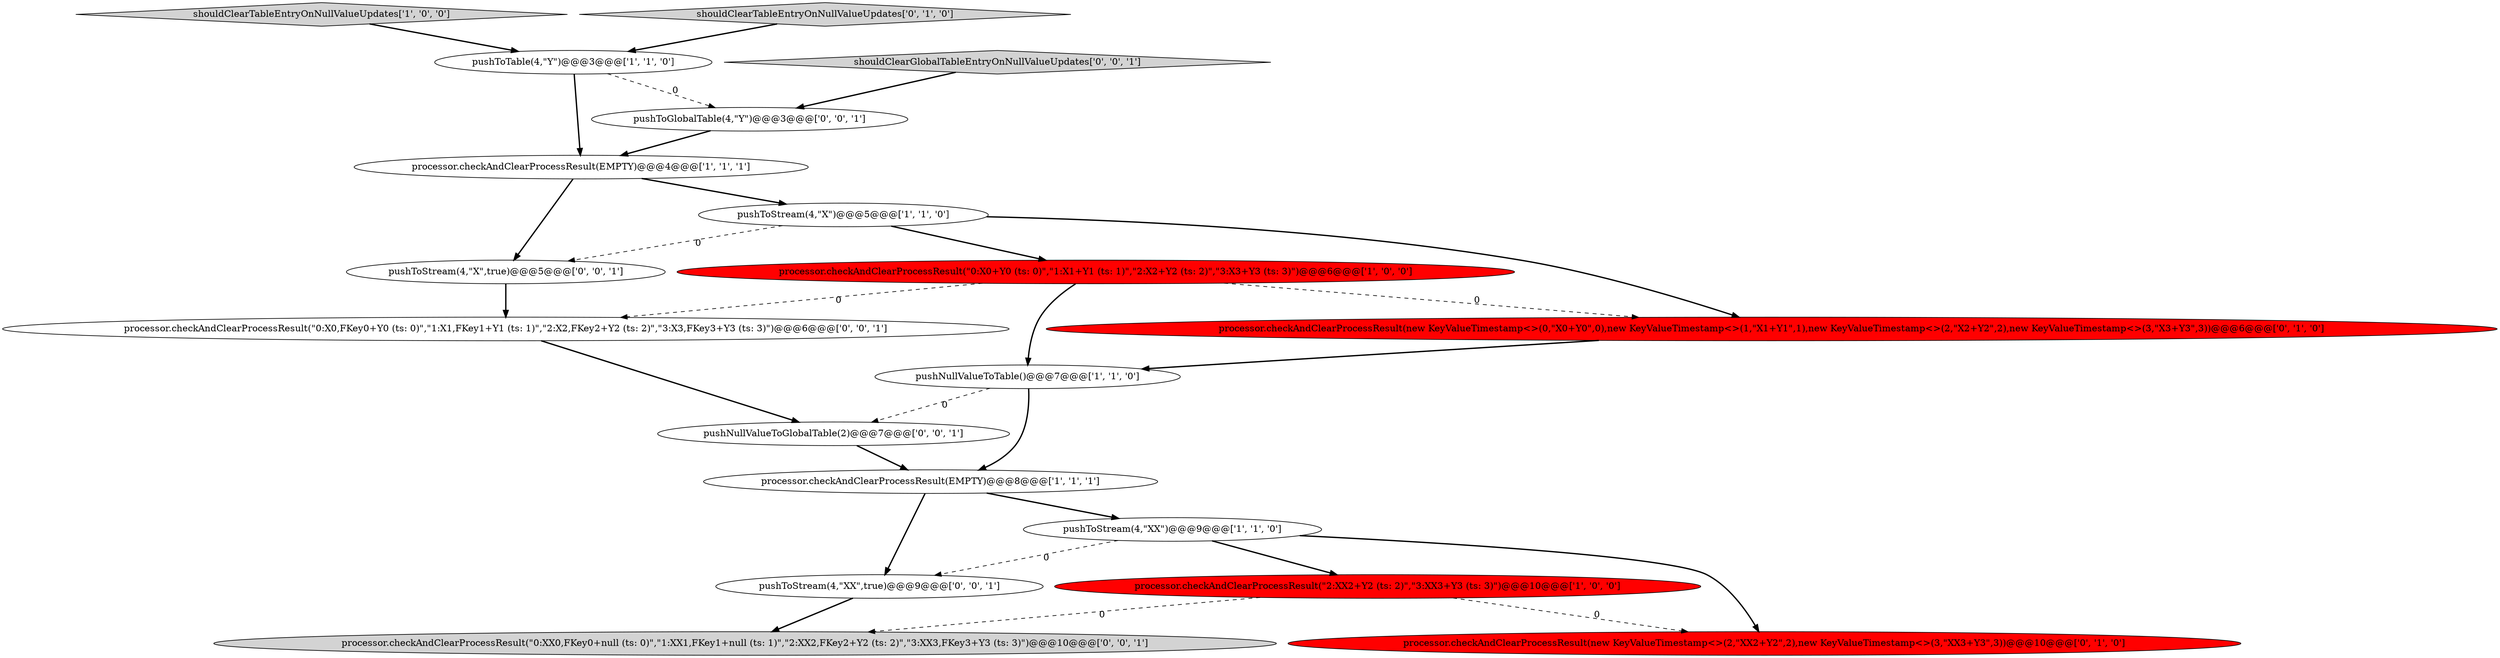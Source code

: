 digraph {
1 [style = filled, label = "pushToTable(4,\"Y\")@@@3@@@['1', '1', '0']", fillcolor = white, shape = ellipse image = "AAA0AAABBB1BBB"];
4 [style = filled, label = "pushToStream(4,\"XX\")@@@9@@@['1', '1', '0']", fillcolor = white, shape = ellipse image = "AAA0AAABBB1BBB"];
6 [style = filled, label = "processor.checkAndClearProcessResult(\"0:X0+Y0 (ts: 0)\",\"1:X1+Y1 (ts: 1)\",\"2:X2+Y2 (ts: 2)\",\"3:X3+Y3 (ts: 3)\")@@@6@@@['1', '0', '0']", fillcolor = red, shape = ellipse image = "AAA1AAABBB1BBB"];
13 [style = filled, label = "pushToStream(4,\"X\",true)@@@5@@@['0', '0', '1']", fillcolor = white, shape = ellipse image = "AAA0AAABBB3BBB"];
2 [style = filled, label = "processor.checkAndClearProcessResult(EMPTY)@@@8@@@['1', '1', '1']", fillcolor = white, shape = ellipse image = "AAA0AAABBB1BBB"];
3 [style = filled, label = "processor.checkAndClearProcessResult(EMPTY)@@@4@@@['1', '1', '1']", fillcolor = white, shape = ellipse image = "AAA0AAABBB1BBB"];
5 [style = filled, label = "pushToStream(4,\"X\")@@@5@@@['1', '1', '0']", fillcolor = white, shape = ellipse image = "AAA0AAABBB1BBB"];
7 [style = filled, label = "shouldClearTableEntryOnNullValueUpdates['1', '0', '0']", fillcolor = lightgray, shape = diamond image = "AAA0AAABBB1BBB"];
8 [style = filled, label = "pushNullValueToTable()@@@7@@@['1', '1', '0']", fillcolor = white, shape = ellipse image = "AAA0AAABBB1BBB"];
10 [style = filled, label = "processor.checkAndClearProcessResult(new KeyValueTimestamp<>(0,\"X0+Y0\",0),new KeyValueTimestamp<>(1,\"X1+Y1\",1),new KeyValueTimestamp<>(2,\"X2+Y2\",2),new KeyValueTimestamp<>(3,\"X3+Y3\",3))@@@6@@@['0', '1', '0']", fillcolor = red, shape = ellipse image = "AAA1AAABBB2BBB"];
15 [style = filled, label = "processor.checkAndClearProcessResult(\"0:XX0,FKey0+null (ts: 0)\",\"1:XX1,FKey1+null (ts: 1)\",\"2:XX2,FKey2+Y2 (ts: 2)\",\"3:XX3,FKey3+Y3 (ts: 3)\")@@@10@@@['0', '0', '1']", fillcolor = lightgray, shape = ellipse image = "AAA0AAABBB3BBB"];
14 [style = filled, label = "processor.checkAndClearProcessResult(\"0:X0,FKey0+Y0 (ts: 0)\",\"1:X1,FKey1+Y1 (ts: 1)\",\"2:X2,FKey2+Y2 (ts: 2)\",\"3:X3,FKey3+Y3 (ts: 3)\")@@@6@@@['0', '0', '1']", fillcolor = white, shape = ellipse image = "AAA0AAABBB3BBB"];
16 [style = filled, label = "pushNullValueToGlobalTable(2)@@@7@@@['0', '0', '1']", fillcolor = white, shape = ellipse image = "AAA0AAABBB3BBB"];
9 [style = filled, label = "shouldClearTableEntryOnNullValueUpdates['0', '1', '0']", fillcolor = lightgray, shape = diamond image = "AAA0AAABBB2BBB"];
17 [style = filled, label = "shouldClearGlobalTableEntryOnNullValueUpdates['0', '0', '1']", fillcolor = lightgray, shape = diamond image = "AAA0AAABBB3BBB"];
18 [style = filled, label = "pushToGlobalTable(4,\"Y\")@@@3@@@['0', '0', '1']", fillcolor = white, shape = ellipse image = "AAA0AAABBB3BBB"];
11 [style = filled, label = "processor.checkAndClearProcessResult(new KeyValueTimestamp<>(2,\"XX2+Y2\",2),new KeyValueTimestamp<>(3,\"XX3+Y3\",3))@@@10@@@['0', '1', '0']", fillcolor = red, shape = ellipse image = "AAA1AAABBB2BBB"];
12 [style = filled, label = "pushToStream(4,\"XX\",true)@@@9@@@['0', '0', '1']", fillcolor = white, shape = ellipse image = "AAA0AAABBB3BBB"];
0 [style = filled, label = "processor.checkAndClearProcessResult(\"2:XX2+Y2 (ts: 2)\",\"3:XX3+Y3 (ts: 3)\")@@@10@@@['1', '0', '0']", fillcolor = red, shape = ellipse image = "AAA1AAABBB1BBB"];
5->13 [style = dashed, label="0"];
14->16 [style = bold, label=""];
5->10 [style = bold, label=""];
18->3 [style = bold, label=""];
8->16 [style = dashed, label="0"];
7->1 [style = bold, label=""];
12->15 [style = bold, label=""];
1->3 [style = bold, label=""];
0->15 [style = dashed, label="0"];
0->11 [style = dashed, label="0"];
1->18 [style = dashed, label="0"];
6->14 [style = dashed, label="0"];
16->2 [style = bold, label=""];
2->4 [style = bold, label=""];
2->12 [style = bold, label=""];
4->0 [style = bold, label=""];
6->10 [style = dashed, label="0"];
4->12 [style = dashed, label="0"];
3->5 [style = bold, label=""];
5->6 [style = bold, label=""];
10->8 [style = bold, label=""];
8->2 [style = bold, label=""];
6->8 [style = bold, label=""];
3->13 [style = bold, label=""];
9->1 [style = bold, label=""];
4->11 [style = bold, label=""];
13->14 [style = bold, label=""];
17->18 [style = bold, label=""];
}
